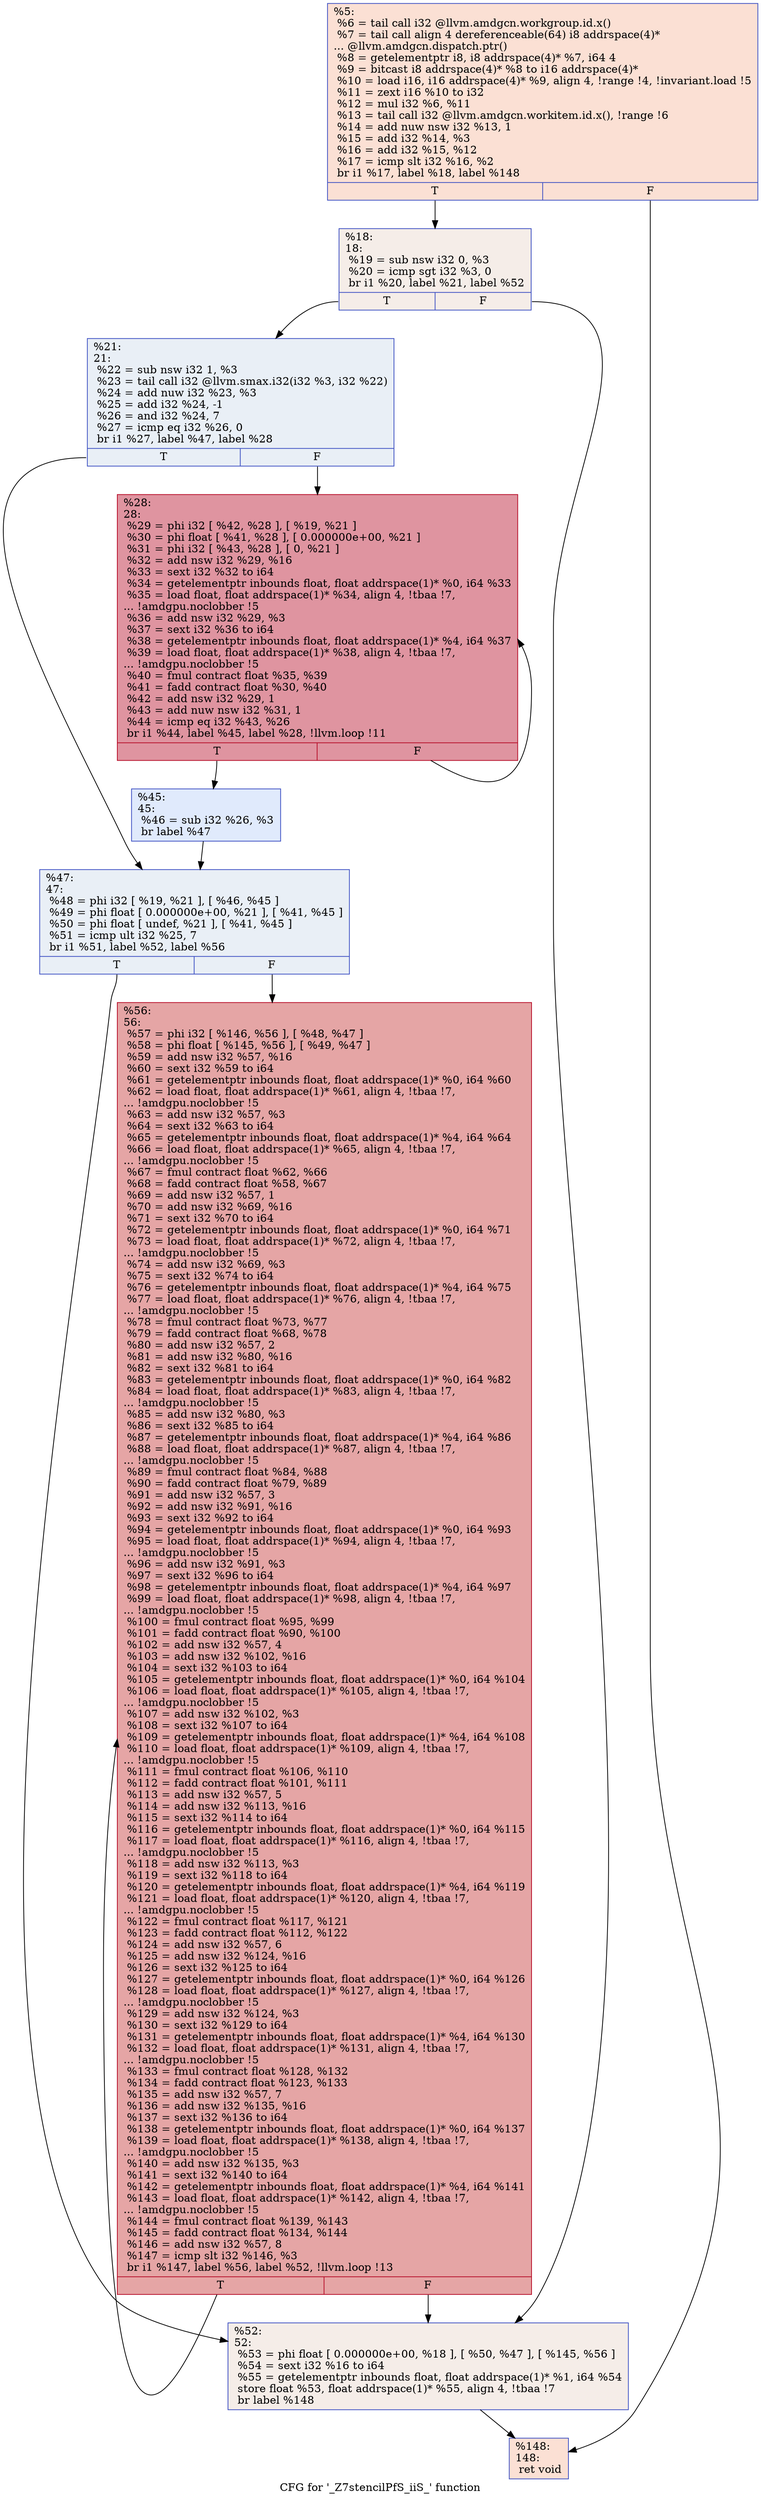 digraph "CFG for '_Z7stencilPfS_iiS_' function" {
	label="CFG for '_Z7stencilPfS_iiS_' function";

	Node0x5f419c0 [shape=record,color="#3d50c3ff", style=filled, fillcolor="#f7b99e70",label="{%5:\l  %6 = tail call i32 @llvm.amdgcn.workgroup.id.x()\l  %7 = tail call align 4 dereferenceable(64) i8 addrspace(4)*\l... @llvm.amdgcn.dispatch.ptr()\l  %8 = getelementptr i8, i8 addrspace(4)* %7, i64 4\l  %9 = bitcast i8 addrspace(4)* %8 to i16 addrspace(4)*\l  %10 = load i16, i16 addrspace(4)* %9, align 4, !range !4, !invariant.load !5\l  %11 = zext i16 %10 to i32\l  %12 = mul i32 %6, %11\l  %13 = tail call i32 @llvm.amdgcn.workitem.id.x(), !range !6\l  %14 = add nuw nsw i32 %13, 1\l  %15 = add i32 %14, %3\l  %16 = add i32 %15, %12\l  %17 = icmp slt i32 %16, %2\l  br i1 %17, label %18, label %148\l|{<s0>T|<s1>F}}"];
	Node0x5f419c0:s0 -> Node0x5f43a20;
	Node0x5f419c0:s1 -> Node0x5f43ab0;
	Node0x5f43a20 [shape=record,color="#3d50c3ff", style=filled, fillcolor="#e8d6cc70",label="{%18:\l18:                                               \l  %19 = sub nsw i32 0, %3\l  %20 = icmp sgt i32 %3, 0\l  br i1 %20, label %21, label %52\l|{<s0>T|<s1>F}}"];
	Node0x5f43a20:s0 -> Node0x5f43d40;
	Node0x5f43a20:s1 -> Node0x5f43d90;
	Node0x5f43d40 [shape=record,color="#3d50c3ff", style=filled, fillcolor="#cedaeb70",label="{%21:\l21:                                               \l  %22 = sub nsw i32 1, %3\l  %23 = tail call i32 @llvm.smax.i32(i32 %3, i32 %22)\l  %24 = add nuw i32 %23, %3\l  %25 = add i32 %24, -1\l  %26 = and i32 %24, 7\l  %27 = icmp eq i32 %26, 0\l  br i1 %27, label %47, label %28\l|{<s0>T|<s1>F}}"];
	Node0x5f43d40:s0 -> Node0x5f443d0;
	Node0x5f43d40:s1 -> Node0x5f44460;
	Node0x5f44460 [shape=record,color="#b70d28ff", style=filled, fillcolor="#b70d2870",label="{%28:\l28:                                               \l  %29 = phi i32 [ %42, %28 ], [ %19, %21 ]\l  %30 = phi float [ %41, %28 ], [ 0.000000e+00, %21 ]\l  %31 = phi i32 [ %43, %28 ], [ 0, %21 ]\l  %32 = add nsw i32 %29, %16\l  %33 = sext i32 %32 to i64\l  %34 = getelementptr inbounds float, float addrspace(1)* %0, i64 %33\l  %35 = load float, float addrspace(1)* %34, align 4, !tbaa !7,\l... !amdgpu.noclobber !5\l  %36 = add nsw i32 %29, %3\l  %37 = sext i32 %36 to i64\l  %38 = getelementptr inbounds float, float addrspace(1)* %4, i64 %37\l  %39 = load float, float addrspace(1)* %38, align 4, !tbaa !7,\l... !amdgpu.noclobber !5\l  %40 = fmul contract float %35, %39\l  %41 = fadd contract float %30, %40\l  %42 = add nsw i32 %29, 1\l  %43 = add nuw nsw i32 %31, 1\l  %44 = icmp eq i32 %43, %26\l  br i1 %44, label %45, label %28, !llvm.loop !11\l|{<s0>T|<s1>F}}"];
	Node0x5f44460:s0 -> Node0x5f46980;
	Node0x5f44460:s1 -> Node0x5f44460;
	Node0x5f46980 [shape=record,color="#3d50c3ff", style=filled, fillcolor="#b9d0f970",label="{%45:\l45:                                               \l  %46 = sub i32 %26, %3\l  br label %47\l}"];
	Node0x5f46980 -> Node0x5f443d0;
	Node0x5f443d0 [shape=record,color="#3d50c3ff", style=filled, fillcolor="#cedaeb70",label="{%47:\l47:                                               \l  %48 = phi i32 [ %19, %21 ], [ %46, %45 ]\l  %49 = phi float [ 0.000000e+00, %21 ], [ %41, %45 ]\l  %50 = phi float [ undef, %21 ], [ %41, %45 ]\l  %51 = icmp ult i32 %25, 7\l  br i1 %51, label %52, label %56\l|{<s0>T|<s1>F}}"];
	Node0x5f443d0:s0 -> Node0x5f43d90;
	Node0x5f443d0:s1 -> Node0x5f472a0;
	Node0x5f43d90 [shape=record,color="#3d50c3ff", style=filled, fillcolor="#e8d6cc70",label="{%52:\l52:                                               \l  %53 = phi float [ 0.000000e+00, %18 ], [ %50, %47 ], [ %145, %56 ]\l  %54 = sext i32 %16 to i64\l  %55 = getelementptr inbounds float, float addrspace(1)* %1, i64 %54\l  store float %53, float addrspace(1)* %55, align 4, !tbaa !7\l  br label %148\l}"];
	Node0x5f43d90 -> Node0x5f43ab0;
	Node0x5f472a0 [shape=record,color="#b70d28ff", style=filled, fillcolor="#c5333470",label="{%56:\l56:                                               \l  %57 = phi i32 [ %146, %56 ], [ %48, %47 ]\l  %58 = phi float [ %145, %56 ], [ %49, %47 ]\l  %59 = add nsw i32 %57, %16\l  %60 = sext i32 %59 to i64\l  %61 = getelementptr inbounds float, float addrspace(1)* %0, i64 %60\l  %62 = load float, float addrspace(1)* %61, align 4, !tbaa !7,\l... !amdgpu.noclobber !5\l  %63 = add nsw i32 %57, %3\l  %64 = sext i32 %63 to i64\l  %65 = getelementptr inbounds float, float addrspace(1)* %4, i64 %64\l  %66 = load float, float addrspace(1)* %65, align 4, !tbaa !7,\l... !amdgpu.noclobber !5\l  %67 = fmul contract float %62, %66\l  %68 = fadd contract float %58, %67\l  %69 = add nsw i32 %57, 1\l  %70 = add nsw i32 %69, %16\l  %71 = sext i32 %70 to i64\l  %72 = getelementptr inbounds float, float addrspace(1)* %0, i64 %71\l  %73 = load float, float addrspace(1)* %72, align 4, !tbaa !7,\l... !amdgpu.noclobber !5\l  %74 = add nsw i32 %69, %3\l  %75 = sext i32 %74 to i64\l  %76 = getelementptr inbounds float, float addrspace(1)* %4, i64 %75\l  %77 = load float, float addrspace(1)* %76, align 4, !tbaa !7,\l... !amdgpu.noclobber !5\l  %78 = fmul contract float %73, %77\l  %79 = fadd contract float %68, %78\l  %80 = add nsw i32 %57, 2\l  %81 = add nsw i32 %80, %16\l  %82 = sext i32 %81 to i64\l  %83 = getelementptr inbounds float, float addrspace(1)* %0, i64 %82\l  %84 = load float, float addrspace(1)* %83, align 4, !tbaa !7,\l... !amdgpu.noclobber !5\l  %85 = add nsw i32 %80, %3\l  %86 = sext i32 %85 to i64\l  %87 = getelementptr inbounds float, float addrspace(1)* %4, i64 %86\l  %88 = load float, float addrspace(1)* %87, align 4, !tbaa !7,\l... !amdgpu.noclobber !5\l  %89 = fmul contract float %84, %88\l  %90 = fadd contract float %79, %89\l  %91 = add nsw i32 %57, 3\l  %92 = add nsw i32 %91, %16\l  %93 = sext i32 %92 to i64\l  %94 = getelementptr inbounds float, float addrspace(1)* %0, i64 %93\l  %95 = load float, float addrspace(1)* %94, align 4, !tbaa !7,\l... !amdgpu.noclobber !5\l  %96 = add nsw i32 %91, %3\l  %97 = sext i32 %96 to i64\l  %98 = getelementptr inbounds float, float addrspace(1)* %4, i64 %97\l  %99 = load float, float addrspace(1)* %98, align 4, !tbaa !7,\l... !amdgpu.noclobber !5\l  %100 = fmul contract float %95, %99\l  %101 = fadd contract float %90, %100\l  %102 = add nsw i32 %57, 4\l  %103 = add nsw i32 %102, %16\l  %104 = sext i32 %103 to i64\l  %105 = getelementptr inbounds float, float addrspace(1)* %0, i64 %104\l  %106 = load float, float addrspace(1)* %105, align 4, !tbaa !7,\l... !amdgpu.noclobber !5\l  %107 = add nsw i32 %102, %3\l  %108 = sext i32 %107 to i64\l  %109 = getelementptr inbounds float, float addrspace(1)* %4, i64 %108\l  %110 = load float, float addrspace(1)* %109, align 4, !tbaa !7,\l... !amdgpu.noclobber !5\l  %111 = fmul contract float %106, %110\l  %112 = fadd contract float %101, %111\l  %113 = add nsw i32 %57, 5\l  %114 = add nsw i32 %113, %16\l  %115 = sext i32 %114 to i64\l  %116 = getelementptr inbounds float, float addrspace(1)* %0, i64 %115\l  %117 = load float, float addrspace(1)* %116, align 4, !tbaa !7,\l... !amdgpu.noclobber !5\l  %118 = add nsw i32 %113, %3\l  %119 = sext i32 %118 to i64\l  %120 = getelementptr inbounds float, float addrspace(1)* %4, i64 %119\l  %121 = load float, float addrspace(1)* %120, align 4, !tbaa !7,\l... !amdgpu.noclobber !5\l  %122 = fmul contract float %117, %121\l  %123 = fadd contract float %112, %122\l  %124 = add nsw i32 %57, 6\l  %125 = add nsw i32 %124, %16\l  %126 = sext i32 %125 to i64\l  %127 = getelementptr inbounds float, float addrspace(1)* %0, i64 %126\l  %128 = load float, float addrspace(1)* %127, align 4, !tbaa !7,\l... !amdgpu.noclobber !5\l  %129 = add nsw i32 %124, %3\l  %130 = sext i32 %129 to i64\l  %131 = getelementptr inbounds float, float addrspace(1)* %4, i64 %130\l  %132 = load float, float addrspace(1)* %131, align 4, !tbaa !7,\l... !amdgpu.noclobber !5\l  %133 = fmul contract float %128, %132\l  %134 = fadd contract float %123, %133\l  %135 = add nsw i32 %57, 7\l  %136 = add nsw i32 %135, %16\l  %137 = sext i32 %136 to i64\l  %138 = getelementptr inbounds float, float addrspace(1)* %0, i64 %137\l  %139 = load float, float addrspace(1)* %138, align 4, !tbaa !7,\l... !amdgpu.noclobber !5\l  %140 = add nsw i32 %135, %3\l  %141 = sext i32 %140 to i64\l  %142 = getelementptr inbounds float, float addrspace(1)* %4, i64 %141\l  %143 = load float, float addrspace(1)* %142, align 4, !tbaa !7,\l... !amdgpu.noclobber !5\l  %144 = fmul contract float %139, %143\l  %145 = fadd contract float %134, %144\l  %146 = add nsw i32 %57, 8\l  %147 = icmp slt i32 %146, %3\l  br i1 %147, label %56, label %52, !llvm.loop !13\l|{<s0>T|<s1>F}}"];
	Node0x5f472a0:s0 -> Node0x5f472a0;
	Node0x5f472a0:s1 -> Node0x5f43d90;
	Node0x5f43ab0 [shape=record,color="#3d50c3ff", style=filled, fillcolor="#f7b99e70",label="{%148:\l148:                                              \l  ret void\l}"];
}
